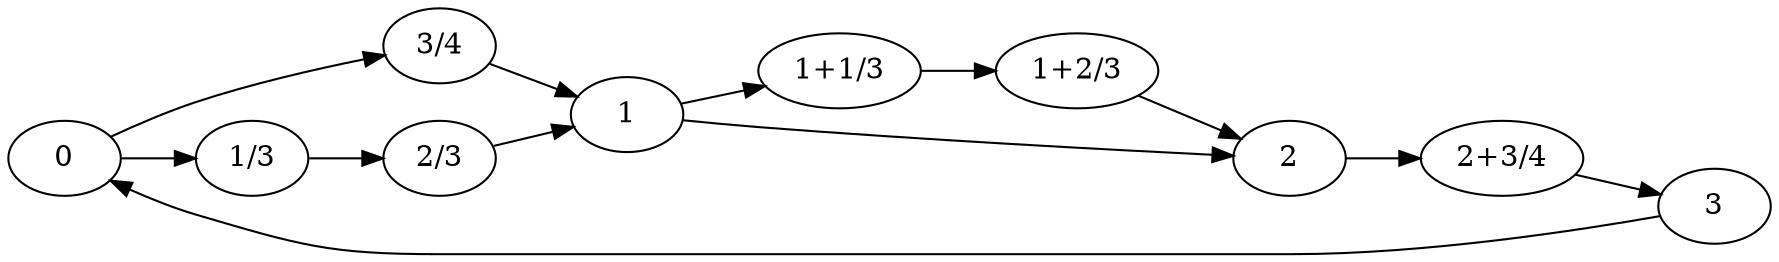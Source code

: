 digraph G {
    rankdir="LR";
    0 -> "3/4" ;
    0 -> "1/3" ;
    
    "1/3" -> "2/3" ;
    "2/3" -> 1 ;

    "3/4" -> 1 ;

    1 -> "1+1/3" ;
    1 -> 2 ;

    "1+1/3" -> "1+2/3" ;
    "1+2/3" -> 2 ;

    2 -> "2+3/4" ;

    "2+3/4" -> 3 ;

    3 -> 0 ;
}
